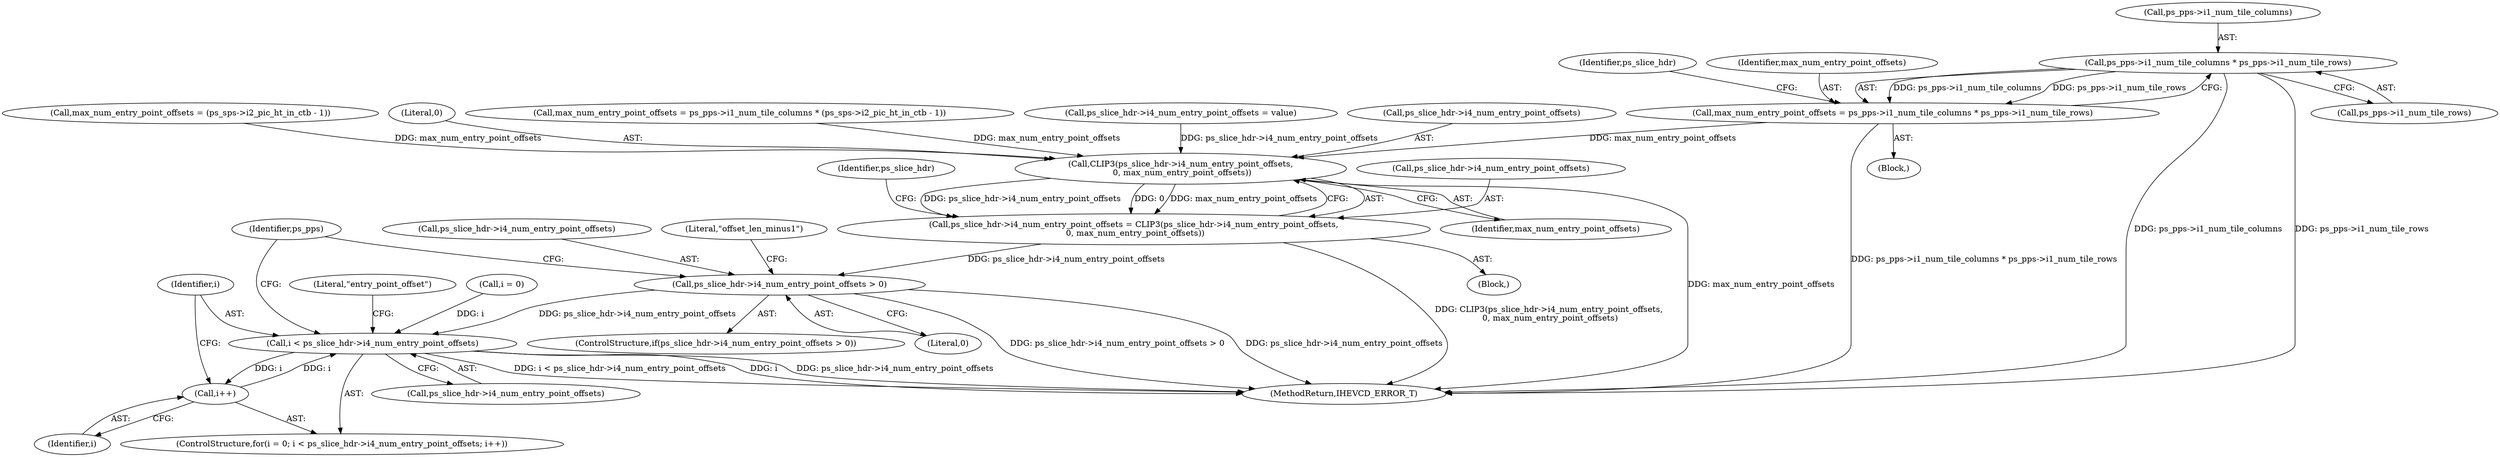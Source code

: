digraph "0_Android_913d9e8d93d6b81bb8eac3fc2c1426651f5b259d@pointer" {
"1001923" [label="(Call,ps_pps->i1_num_tile_columns * ps_pps->i1_num_tile_rows)"];
"1001921" [label="(Call,max_num_entry_point_offsets = ps_pps->i1_num_tile_columns * ps_pps->i1_num_tile_rows)"];
"1001943" [label="(Call,CLIP3(ps_slice_hdr->i4_num_entry_point_offsets,\n 0, max_num_entry_point_offsets))"];
"1001939" [label="(Call,ps_slice_hdr->i4_num_entry_point_offsets = CLIP3(ps_slice_hdr->i4_num_entry_point_offsets,\n 0, max_num_entry_point_offsets))"];
"1001950" [label="(Call,ps_slice_hdr->i4_num_entry_point_offsets > 0)"];
"1001971" [label="(Call,i < ps_slice_hdr->i4_num_entry_point_offsets)"];
"1001976" [label="(Call,i++)"];
"1001943" [label="(Call,CLIP3(ps_slice_hdr->i4_num_entry_point_offsets,\n 0, max_num_entry_point_offsets))"];
"1001940" [label="(Call,ps_slice_hdr->i4_num_entry_point_offsets)"];
"1001968" [label="(Call,i = 0)"];
"1001977" [label="(Identifier,i)"];
"1002620" [label="(MethodReturn,IHEVCD_ERROR_T)"];
"1001947" [label="(Literal,0)"];
"1001948" [label="(Identifier,max_num_entry_point_offsets)"];
"1001951" [label="(Call,ps_slice_hdr->i4_num_entry_point_offsets)"];
"1001971" [label="(Call,i < ps_slice_hdr->i4_num_entry_point_offsets)"];
"1001988" [label="(Identifier,ps_pps)"];
"1001904" [label="(Call,max_num_entry_point_offsets = ps_pps->i1_num_tile_columns * (ps_sps->i2_pic_ht_in_ctb - 1))"];
"1001950" [label="(Call,ps_slice_hdr->i4_num_entry_point_offsets > 0)"];
"1001957" [label="(Literal,\"offset_len_minus1\")"];
"1001941" [label="(Identifier,ps_slice_hdr)"];
"1001967" [label="(ControlStructure,for(i = 0; i < ps_slice_hdr->i4_num_entry_point_offsets; i++))"];
"1001922" [label="(Identifier,max_num_entry_point_offsets)"];
"1001888" [label="(Call,ps_slice_hdr->i4_num_entry_point_offsets = value)"];
"1001954" [label="(Literal,0)"];
"1001944" [label="(Call,ps_slice_hdr->i4_num_entry_point_offsets)"];
"1001973" [label="(Call,ps_slice_hdr->i4_num_entry_point_offsets)"];
"1001949" [label="(ControlStructure,if(ps_slice_hdr->i4_num_entry_point_offsets > 0))"];
"1001924" [label="(Call,ps_pps->i1_num_tile_columns)"];
"1001893" [label="(Block,)"];
"1001972" [label="(Identifier,i)"];
"1001939" [label="(Call,ps_slice_hdr->i4_num_entry_point_offsets = CLIP3(ps_slice_hdr->i4_num_entry_point_offsets,\n 0, max_num_entry_point_offsets))"];
"1001923" [label="(Call,ps_pps->i1_num_tile_columns * ps_pps->i1_num_tile_rows)"];
"1001932" [label="(Call,max_num_entry_point_offsets = (ps_sps->i2_pic_ht_in_ctb - 1))"];
"1001980" [label="(Literal,\"entry_point_offset\")"];
"1001920" [label="(Block,)"];
"1001952" [label="(Identifier,ps_slice_hdr)"];
"1001976" [label="(Call,i++)"];
"1001927" [label="(Call,ps_pps->i1_num_tile_rows)"];
"1001921" [label="(Call,max_num_entry_point_offsets = ps_pps->i1_num_tile_columns * ps_pps->i1_num_tile_rows)"];
"1001923" -> "1001921"  [label="AST: "];
"1001923" -> "1001927"  [label="CFG: "];
"1001924" -> "1001923"  [label="AST: "];
"1001927" -> "1001923"  [label="AST: "];
"1001921" -> "1001923"  [label="CFG: "];
"1001923" -> "1002620"  [label="DDG: ps_pps->i1_num_tile_columns"];
"1001923" -> "1002620"  [label="DDG: ps_pps->i1_num_tile_rows"];
"1001923" -> "1001921"  [label="DDG: ps_pps->i1_num_tile_columns"];
"1001923" -> "1001921"  [label="DDG: ps_pps->i1_num_tile_rows"];
"1001921" -> "1001920"  [label="AST: "];
"1001922" -> "1001921"  [label="AST: "];
"1001941" -> "1001921"  [label="CFG: "];
"1001921" -> "1002620"  [label="DDG: ps_pps->i1_num_tile_columns * ps_pps->i1_num_tile_rows"];
"1001921" -> "1001943"  [label="DDG: max_num_entry_point_offsets"];
"1001943" -> "1001939"  [label="AST: "];
"1001943" -> "1001948"  [label="CFG: "];
"1001944" -> "1001943"  [label="AST: "];
"1001947" -> "1001943"  [label="AST: "];
"1001948" -> "1001943"  [label="AST: "];
"1001939" -> "1001943"  [label="CFG: "];
"1001943" -> "1002620"  [label="DDG: max_num_entry_point_offsets"];
"1001943" -> "1001939"  [label="DDG: ps_slice_hdr->i4_num_entry_point_offsets"];
"1001943" -> "1001939"  [label="DDG: 0"];
"1001943" -> "1001939"  [label="DDG: max_num_entry_point_offsets"];
"1001888" -> "1001943"  [label="DDG: ps_slice_hdr->i4_num_entry_point_offsets"];
"1001904" -> "1001943"  [label="DDG: max_num_entry_point_offsets"];
"1001932" -> "1001943"  [label="DDG: max_num_entry_point_offsets"];
"1001939" -> "1001893"  [label="AST: "];
"1001940" -> "1001939"  [label="AST: "];
"1001952" -> "1001939"  [label="CFG: "];
"1001939" -> "1002620"  [label="DDG: CLIP3(ps_slice_hdr->i4_num_entry_point_offsets,\n 0, max_num_entry_point_offsets)"];
"1001939" -> "1001950"  [label="DDG: ps_slice_hdr->i4_num_entry_point_offsets"];
"1001950" -> "1001949"  [label="AST: "];
"1001950" -> "1001954"  [label="CFG: "];
"1001951" -> "1001950"  [label="AST: "];
"1001954" -> "1001950"  [label="AST: "];
"1001957" -> "1001950"  [label="CFG: "];
"1001988" -> "1001950"  [label="CFG: "];
"1001950" -> "1002620"  [label="DDG: ps_slice_hdr->i4_num_entry_point_offsets > 0"];
"1001950" -> "1002620"  [label="DDG: ps_slice_hdr->i4_num_entry_point_offsets"];
"1001950" -> "1001971"  [label="DDG: ps_slice_hdr->i4_num_entry_point_offsets"];
"1001971" -> "1001967"  [label="AST: "];
"1001971" -> "1001973"  [label="CFG: "];
"1001972" -> "1001971"  [label="AST: "];
"1001973" -> "1001971"  [label="AST: "];
"1001980" -> "1001971"  [label="CFG: "];
"1001988" -> "1001971"  [label="CFG: "];
"1001971" -> "1002620"  [label="DDG: i < ps_slice_hdr->i4_num_entry_point_offsets"];
"1001971" -> "1002620"  [label="DDG: i"];
"1001971" -> "1002620"  [label="DDG: ps_slice_hdr->i4_num_entry_point_offsets"];
"1001976" -> "1001971"  [label="DDG: i"];
"1001968" -> "1001971"  [label="DDG: i"];
"1001971" -> "1001976"  [label="DDG: i"];
"1001976" -> "1001967"  [label="AST: "];
"1001976" -> "1001977"  [label="CFG: "];
"1001977" -> "1001976"  [label="AST: "];
"1001972" -> "1001976"  [label="CFG: "];
}
